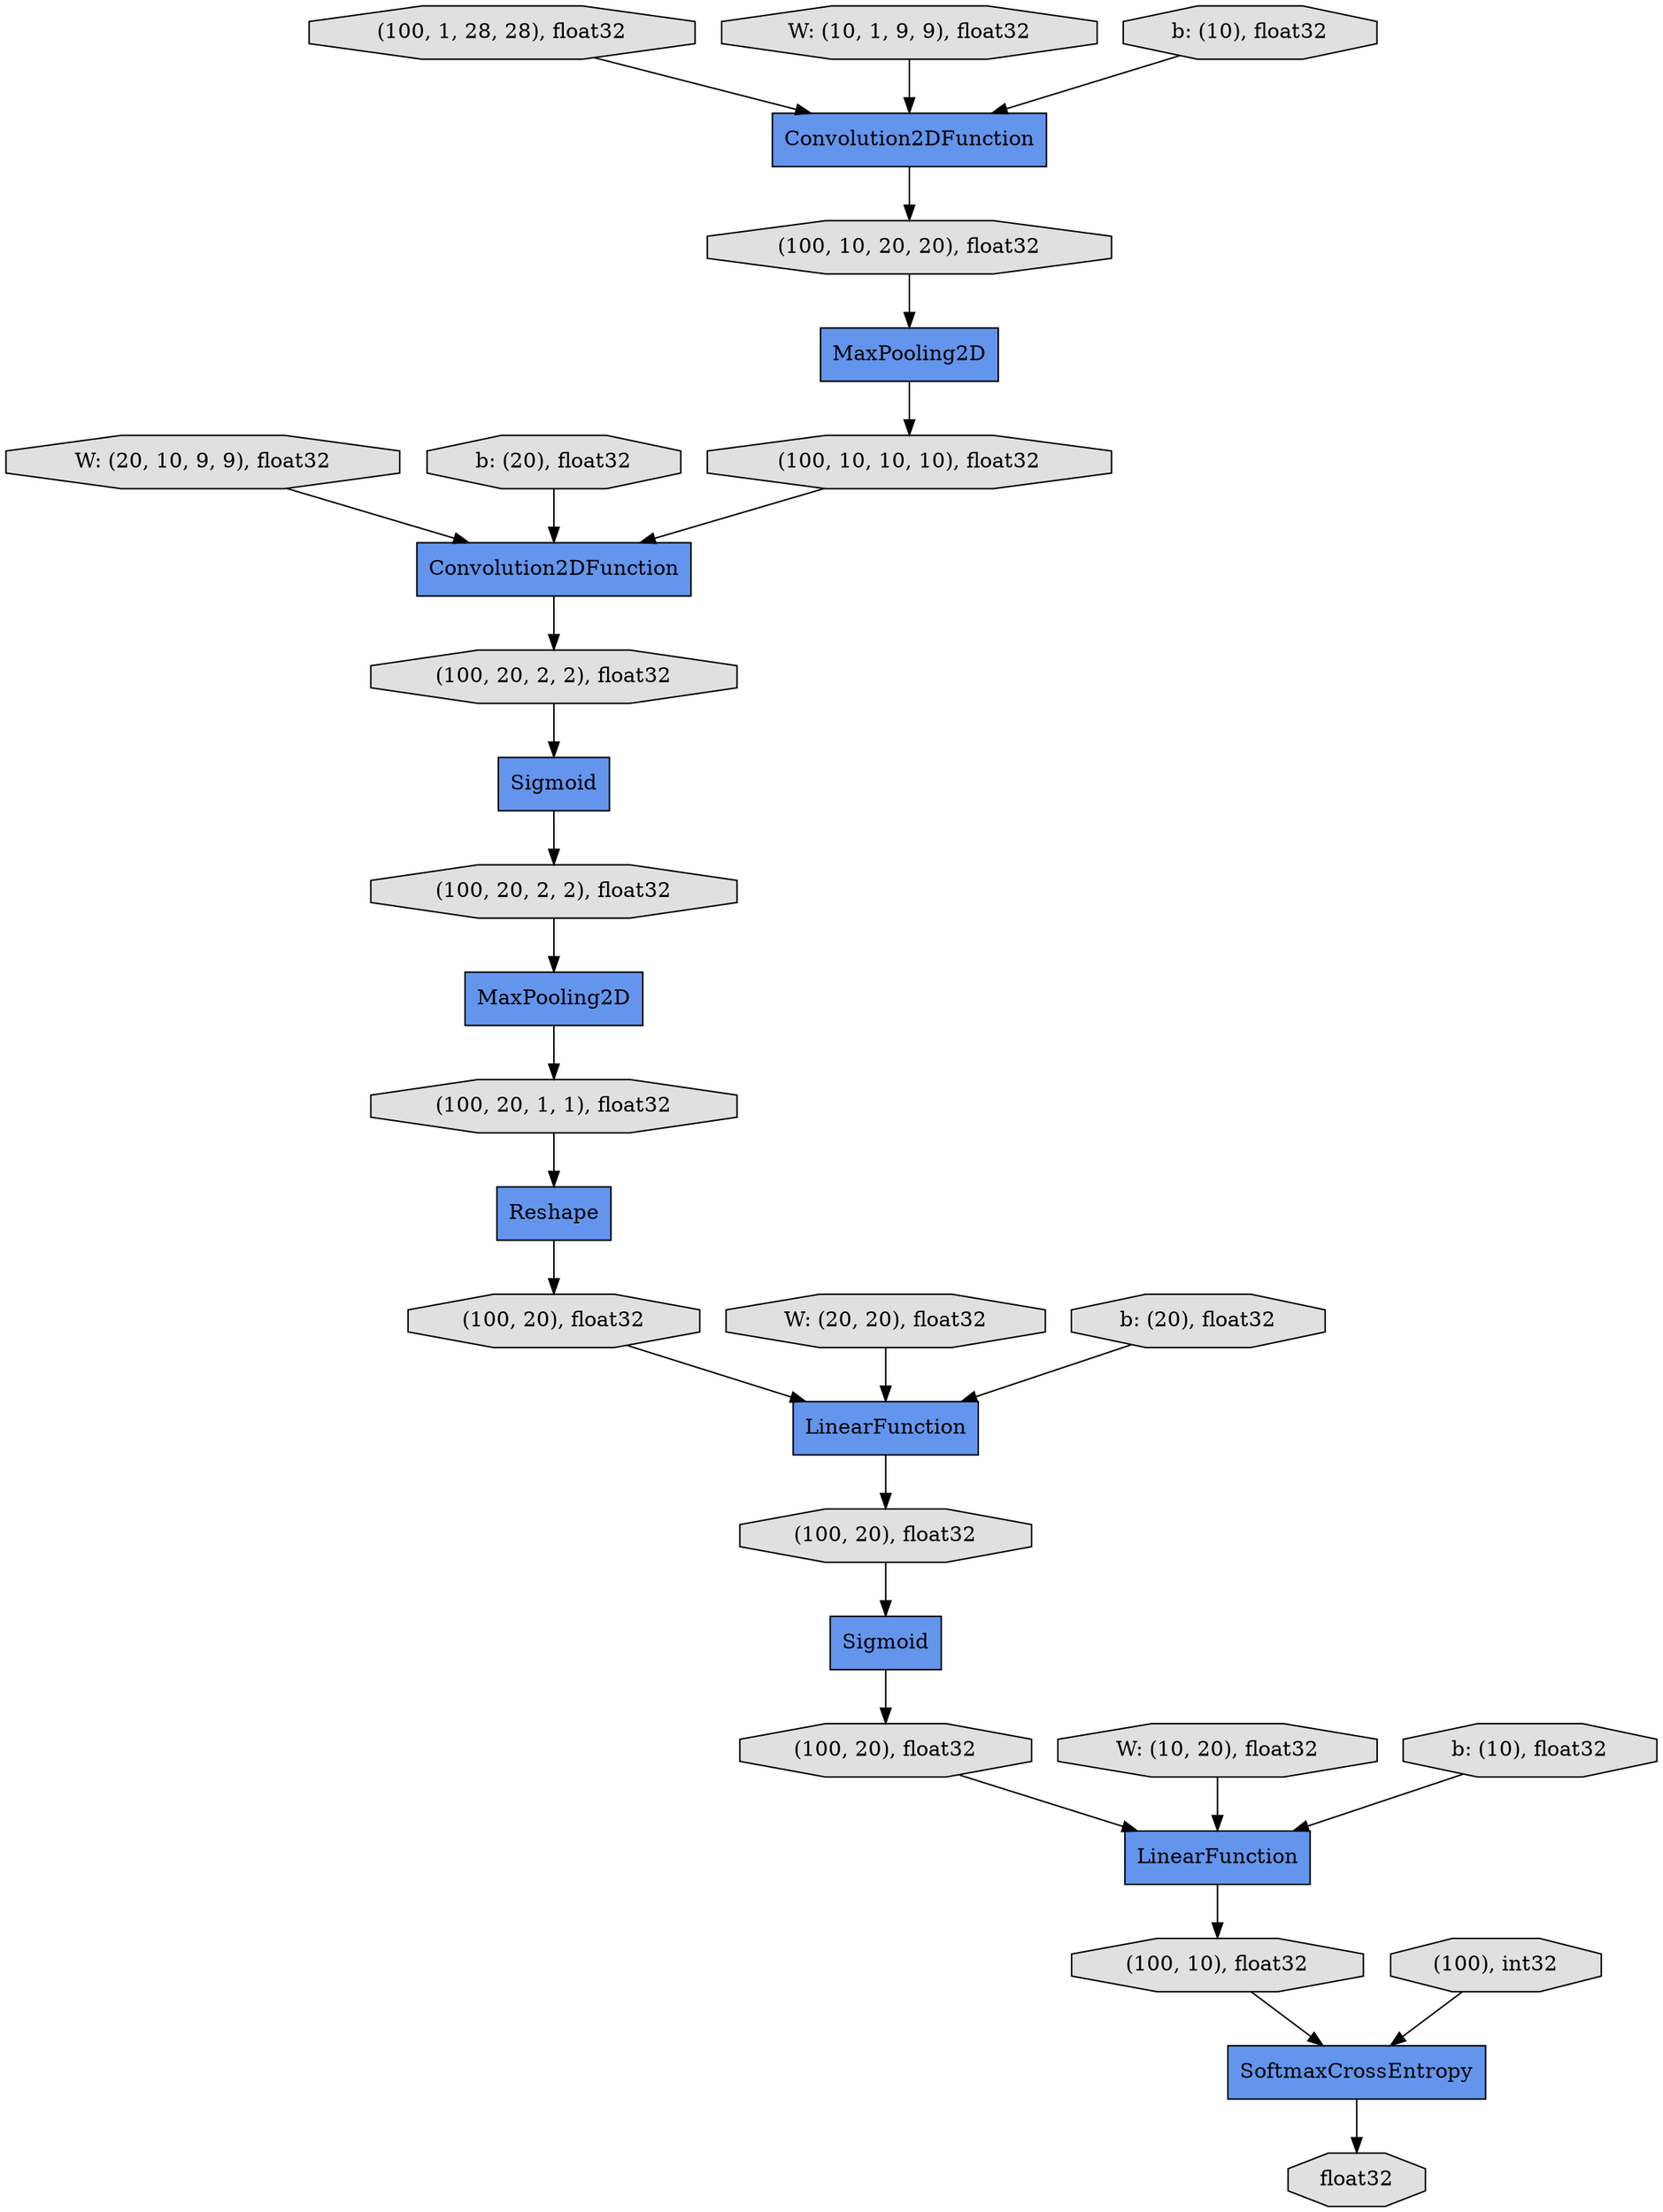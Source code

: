 digraph graphname{rankdir=TB;1608149956704 [label="W: (20, 10, 9, 9), float32",shape="octagon",fillcolor="#E0E0E0",style="filled"];1608150278384 [label="float32",shape="octagon",fillcolor="#E0E0E0",style="filled"];1608150178056 [label="(100, 20, 1, 1), float32",shape="octagon",fillcolor="#E0E0E0",style="filled"];1608125501736 [label="Sigmoid",shape="record",fillcolor="#6495ED",style="filled"];1608150177720 [label="Reshape",shape="record",fillcolor="#6495ED",style="filled"];1608149956928 [label="b: (20), float32",shape="octagon",fillcolor="#E0E0E0",style="filled"];1608150178168 [label="Sigmoid",shape="record",fillcolor="#6495ED",style="filled"];1608123193832 [label="Convolution2DFunction",shape="record",fillcolor="#6495ED",style="filled"];1608150176264 [label="Convolution2DFunction",shape="record",fillcolor="#6495ED",style="filled"];1608150176376 [label="MaxPooling2D",shape="record",fillcolor="#6495ED",style="filled"];1608150176488 [label="(100, 1, 28, 28), float32",shape="octagon",fillcolor="#E0E0E0",style="filled"];1608150178560 [label="(100, 20), float32",shape="octagon",fillcolor="#E0E0E0",style="filled"];1608150178616 [label="LinearFunction",shape="record",fillcolor="#6495ED",style="filled"];1608149957432 [label="W: (20, 20), float32",shape="octagon",fillcolor="#E0E0E0",style="filled"];1608150176656 [label="(100, 20, 2, 2), float32",shape="octagon",fillcolor="#E0E0E0",style="filled"];1608150178784 [label="(100, 20), float32",shape="octagon",fillcolor="#E0E0E0",style="filled"];1608150176768 [label="(100, 10, 20, 20), float32",shape="octagon",fillcolor="#E0E0E0",style="filled"];1608150178840 [label="SoftmaxCrossEntropy",shape="record",fillcolor="#6495ED",style="filled"];1607598494832 [label="(100, 10, 10, 10), float32",shape="octagon",fillcolor="#E0E0E0",style="filled"];1608150178952 [label="LinearFunction",shape="record",fillcolor="#6495ED",style="filled"];1608149957768 [label="b: (20), float32",shape="octagon",fillcolor="#E0E0E0",style="filled"];1608150179064 [label="(100, 20), float32",shape="octagon",fillcolor="#E0E0E0",style="filled"];1607846534504 [label="W: (10, 1, 9, 9), float32",shape="octagon",fillcolor="#E0E0E0",style="filled"];1608150179232 [label="(100, 10), float32",shape="octagon",fillcolor="#E0E0E0",style="filled"];1608150179400 [label="(100), int32",shape="octagon",fillcolor="#E0E0E0",style="filled"];1608149958272 [label="W: (10, 20), float32",shape="octagon",fillcolor="#E0E0E0",style="filled"];1608150177608 [label="(100, 20, 2, 2), float32",shape="octagon",fillcolor="#E0E0E0",style="filled"];1608149956424 [label="b: (10), float32",shape="octagon",fillcolor="#E0E0E0",style="filled"];1608123226040 [label="MaxPooling2D",shape="record",fillcolor="#6495ED",style="filled"];1608149958608 [label="b: (10), float32",shape="octagon",fillcolor="#E0E0E0",style="filled"];1608149957432 -> 1608150178616;1608123226040 -> 1608150178056;1608150178056 -> 1608150177720;1608149958272 -> 1608150178952;1608150179064 -> 1608150178952;1608150178560 -> 1608150178616;1608150176264 -> 1608150176768;1608149956928 -> 1608123193832;1608150176768 -> 1608150176376;1608150177720 -> 1608150178560;1607598494832 -> 1608123193832;1608123193832 -> 1608150176656;1607846534504 -> 1608150176264;1608150177608 -> 1608123226040;1608149958608 -> 1608150178952;1608150178784 -> 1608150178168;1608150178840 -> 1608150278384;1608149956704 -> 1608123193832;1608150176488 -> 1608150176264;1608150179400 -> 1608150178840;1608125501736 -> 1608150177608;1608150178952 -> 1608150179232;1608150179232 -> 1608150178840;1608150176656 -> 1608125501736;1608150176376 -> 1607598494832;1608149956424 -> 1608150176264;1608149957768 -> 1608150178616;1608150178168 -> 1608150179064;1608150178616 -> 1608150178784;}